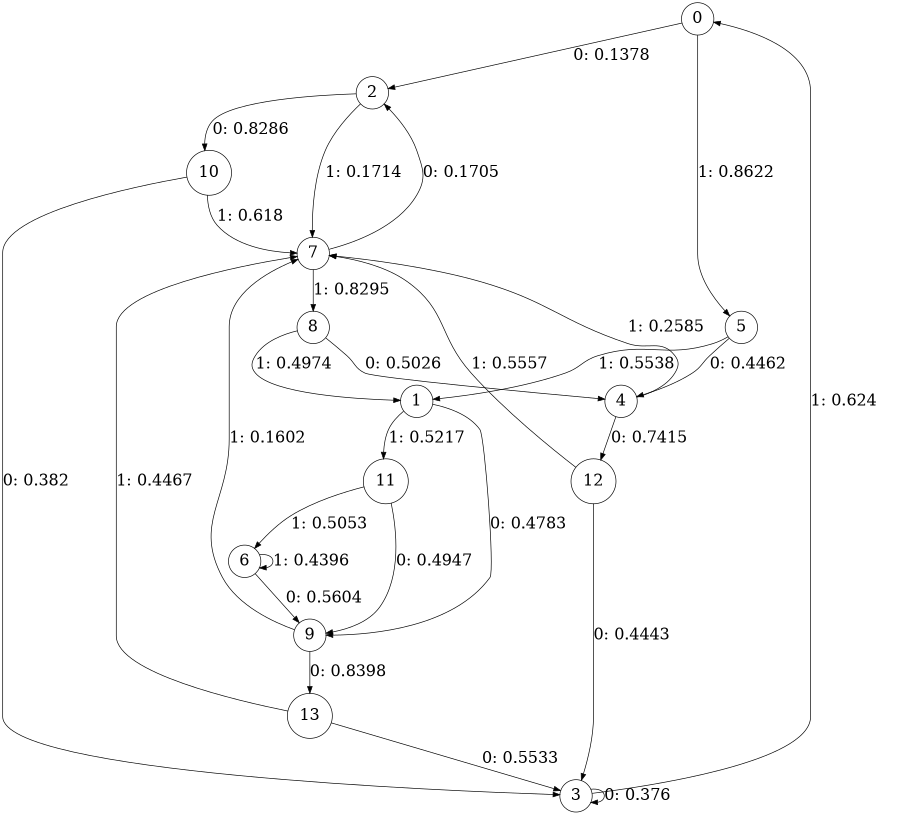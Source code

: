 digraph "ch13faceL5" {
size = "6,8.5";
ratio = "fill";
node [shape = circle];
node [fontsize = 24];
edge [fontsize = 24];
0 -> 2 [label = "0: 0.1378   "];
0 -> 5 [label = "1: 0.8622   "];
1 -> 9 [label = "0: 0.4783   "];
1 -> 11 [label = "1: 0.5217   "];
2 -> 10 [label = "0: 0.8286   "];
2 -> 7 [label = "1: 0.1714   "];
3 -> 3 [label = "0: 0.376    "];
3 -> 0 [label = "1: 0.624    "];
4 -> 12 [label = "0: 0.7415   "];
4 -> 7 [label = "1: 0.2585   "];
5 -> 4 [label = "0: 0.4462   "];
5 -> 1 [label = "1: 0.5538   "];
6 -> 9 [label = "0: 0.5604   "];
6 -> 6 [label = "1: 0.4396   "];
7 -> 2 [label = "0: 0.1705   "];
7 -> 8 [label = "1: 0.8295   "];
8 -> 4 [label = "0: 0.5026   "];
8 -> 1 [label = "1: 0.4974   "];
9 -> 13 [label = "0: 0.8398   "];
9 -> 7 [label = "1: 0.1602   "];
10 -> 3 [label = "0: 0.382    "];
10 -> 7 [label = "1: 0.618    "];
11 -> 9 [label = "0: 0.4947   "];
11 -> 6 [label = "1: 0.5053   "];
12 -> 3 [label = "0: 0.4443   "];
12 -> 7 [label = "1: 0.5557   "];
13 -> 3 [label = "0: 0.5533   "];
13 -> 7 [label = "1: 0.4467   "];
}